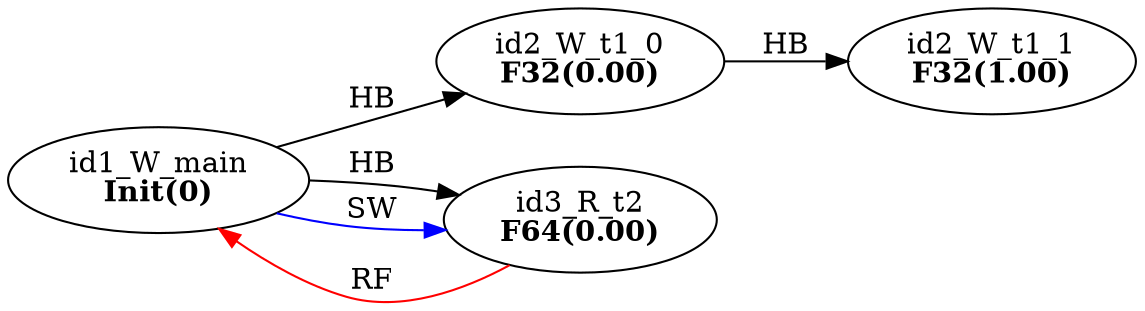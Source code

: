 digraph memory_model {
rankdir=LR;
splines=true; esep=0.5;
id2_W_t1_0 -> id2_W_t1_1 [label = "HB", color="black"];
id1_W_main -> id2_W_t1_0 [label = "HB", color="black"];
id1_W_main -> id3_R_t2 [label = "HB", color="black"];
id3_R_t2 -> id1_W_main [label = "RF", color="red"];
id1_W_main -> id3_R_t2 [label = "SW", color="blue"];
id1_W_main [label=<id1_W_main<br/><B>Init(0)</B>>, pos="2.5,4!"]
id2_W_t1_0 [label=<id2_W_t1_0<br/><B>F32(0.00)</B>>, pos="0,2!"]
id2_W_t1_1 [label=<id2_W_t1_1<br/><B>F32(1.00)</B>>, pos="0,0!"]
id3_R_t2 [label=<id3_R_t2<br/><B>F64(0.00)</B>>, pos="5,2!"]
}
